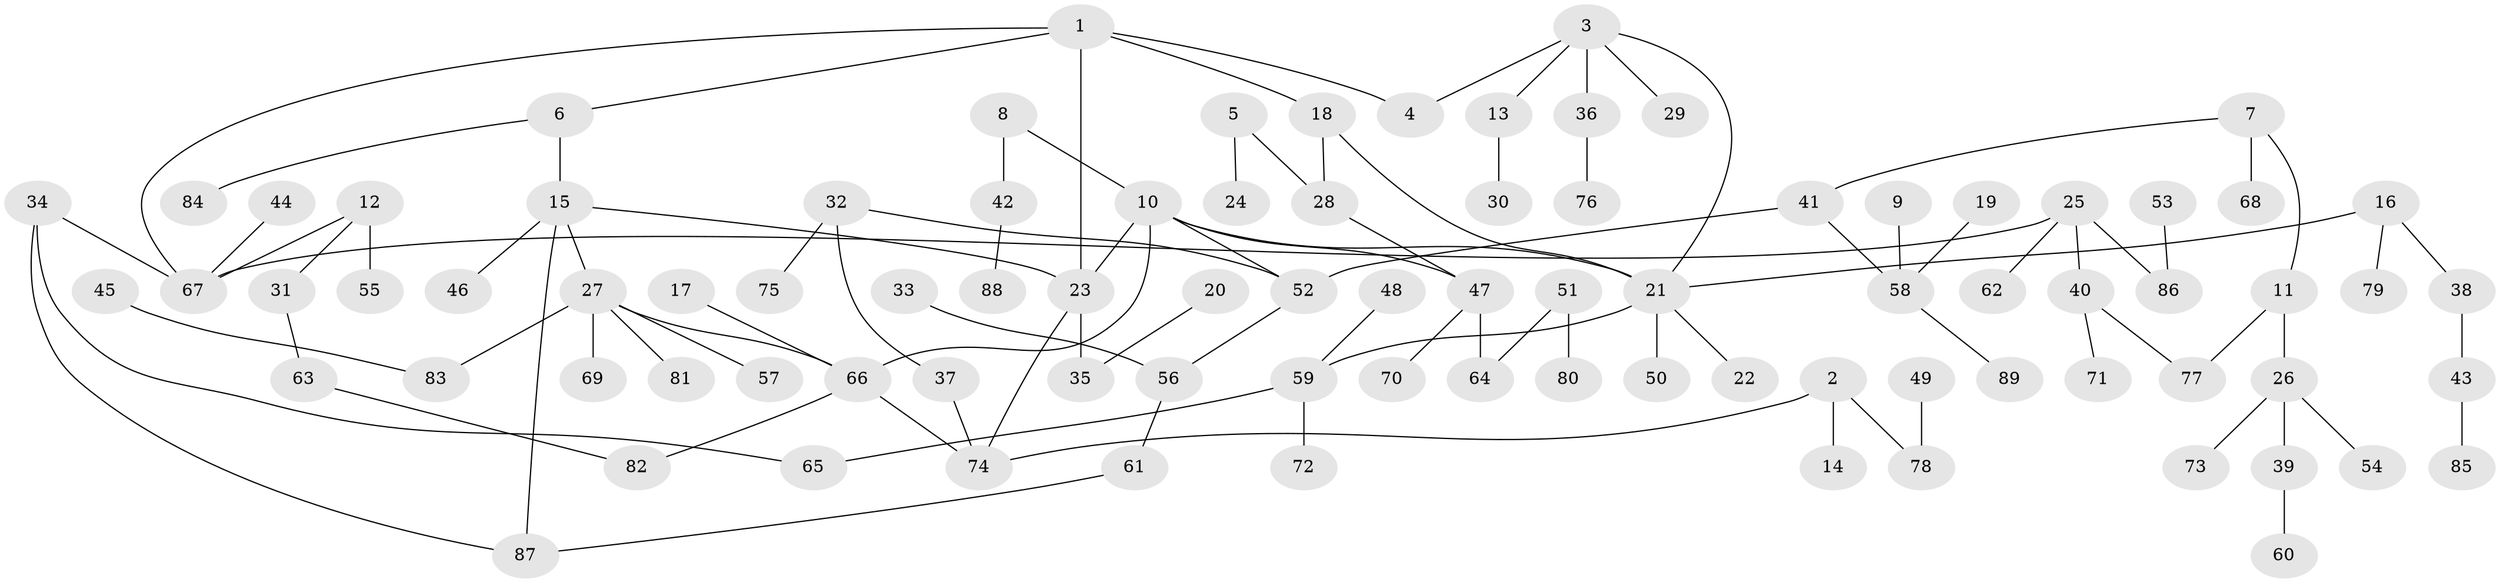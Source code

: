 // original degree distribution, {3: 0.16891891891891891, 8: 0.006756756756756757, 7: 0.006756756756756757, 6: 0.033783783783783786, 5: 0.04054054054054054, 4: 0.0472972972972973, 2: 0.25, 1: 0.44594594594594594}
// Generated by graph-tools (version 1.1) at 2025/36/03/04/25 23:36:13]
// undirected, 89 vertices, 100 edges
graph export_dot {
  node [color=gray90,style=filled];
  1;
  2;
  3;
  4;
  5;
  6;
  7;
  8;
  9;
  10;
  11;
  12;
  13;
  14;
  15;
  16;
  17;
  18;
  19;
  20;
  21;
  22;
  23;
  24;
  25;
  26;
  27;
  28;
  29;
  30;
  31;
  32;
  33;
  34;
  35;
  36;
  37;
  38;
  39;
  40;
  41;
  42;
  43;
  44;
  45;
  46;
  47;
  48;
  49;
  50;
  51;
  52;
  53;
  54;
  55;
  56;
  57;
  58;
  59;
  60;
  61;
  62;
  63;
  64;
  65;
  66;
  67;
  68;
  69;
  70;
  71;
  72;
  73;
  74;
  75;
  76;
  77;
  78;
  79;
  80;
  81;
  82;
  83;
  84;
  85;
  86;
  87;
  88;
  89;
  1 -- 4 [weight=1.0];
  1 -- 6 [weight=1.0];
  1 -- 18 [weight=1.0];
  1 -- 23 [weight=1.0];
  1 -- 67 [weight=1.0];
  2 -- 14 [weight=1.0];
  2 -- 74 [weight=1.0];
  2 -- 78 [weight=1.0];
  3 -- 4 [weight=1.0];
  3 -- 13 [weight=1.0];
  3 -- 21 [weight=1.0];
  3 -- 29 [weight=1.0];
  3 -- 36 [weight=1.0];
  5 -- 24 [weight=1.0];
  5 -- 28 [weight=1.0];
  6 -- 15 [weight=1.0];
  6 -- 84 [weight=1.0];
  7 -- 11 [weight=1.0];
  7 -- 41 [weight=1.0];
  7 -- 68 [weight=1.0];
  8 -- 10 [weight=1.0];
  8 -- 42 [weight=1.0];
  9 -- 58 [weight=1.0];
  10 -- 21 [weight=1.0];
  10 -- 23 [weight=1.0];
  10 -- 47 [weight=1.0];
  10 -- 52 [weight=1.0];
  10 -- 66 [weight=1.0];
  11 -- 26 [weight=1.0];
  11 -- 77 [weight=1.0];
  12 -- 31 [weight=1.0];
  12 -- 55 [weight=1.0];
  12 -- 67 [weight=1.0];
  13 -- 30 [weight=1.0];
  15 -- 23 [weight=1.0];
  15 -- 27 [weight=1.0];
  15 -- 46 [weight=1.0];
  15 -- 87 [weight=1.0];
  16 -- 21 [weight=1.0];
  16 -- 38 [weight=1.0];
  16 -- 79 [weight=1.0];
  17 -- 66 [weight=1.0];
  18 -- 21 [weight=1.0];
  18 -- 28 [weight=1.0];
  19 -- 58 [weight=1.0];
  20 -- 35 [weight=1.0];
  21 -- 22 [weight=1.0];
  21 -- 50 [weight=1.0];
  21 -- 59 [weight=1.0];
  23 -- 35 [weight=1.0];
  23 -- 74 [weight=1.0];
  25 -- 40 [weight=1.0];
  25 -- 62 [weight=1.0];
  25 -- 67 [weight=1.0];
  25 -- 86 [weight=1.0];
  26 -- 39 [weight=1.0];
  26 -- 54 [weight=1.0];
  26 -- 73 [weight=1.0];
  27 -- 57 [weight=1.0];
  27 -- 66 [weight=1.0];
  27 -- 69 [weight=1.0];
  27 -- 81 [weight=1.0];
  27 -- 83 [weight=1.0];
  28 -- 47 [weight=1.0];
  31 -- 63 [weight=1.0];
  32 -- 37 [weight=1.0];
  32 -- 52 [weight=1.0];
  32 -- 75 [weight=1.0];
  33 -- 56 [weight=1.0];
  34 -- 65 [weight=1.0];
  34 -- 67 [weight=1.0];
  34 -- 87 [weight=1.0];
  36 -- 76 [weight=1.0];
  37 -- 74 [weight=1.0];
  38 -- 43 [weight=1.0];
  39 -- 60 [weight=1.0];
  40 -- 71 [weight=1.0];
  40 -- 77 [weight=1.0];
  41 -- 52 [weight=1.0];
  41 -- 58 [weight=1.0];
  42 -- 88 [weight=1.0];
  43 -- 85 [weight=1.0];
  44 -- 67 [weight=1.0];
  45 -- 83 [weight=1.0];
  47 -- 64 [weight=1.0];
  47 -- 70 [weight=1.0];
  48 -- 59 [weight=1.0];
  49 -- 78 [weight=1.0];
  51 -- 64 [weight=1.0];
  51 -- 80 [weight=1.0];
  52 -- 56 [weight=1.0];
  53 -- 86 [weight=1.0];
  56 -- 61 [weight=1.0];
  58 -- 89 [weight=1.0];
  59 -- 65 [weight=1.0];
  59 -- 72 [weight=1.0];
  61 -- 87 [weight=1.0];
  63 -- 82 [weight=1.0];
  66 -- 74 [weight=1.0];
  66 -- 82 [weight=1.0];
}
